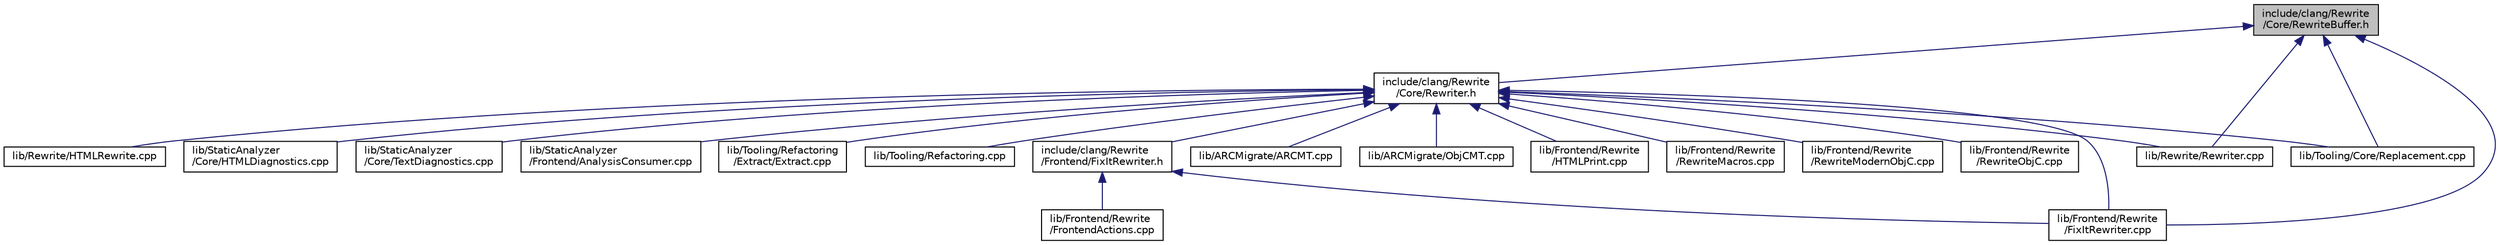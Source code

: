 digraph "include/clang/Rewrite/Core/RewriteBuffer.h"
{
 // LATEX_PDF_SIZE
  bgcolor="transparent";
  edge [fontname="Helvetica",fontsize="10",labelfontname="Helvetica",labelfontsize="10"];
  node [fontname="Helvetica",fontsize="10",shape=record];
  Node1 [label="include/clang/Rewrite\l/Core/RewriteBuffer.h",height=0.2,width=0.4,color="black", fillcolor="grey75", style="filled", fontcolor="black",tooltip=" "];
  Node1 -> Node2 [dir="back",color="midnightblue",fontsize="10",style="solid",fontname="Helvetica"];
  Node2 [label="include/clang/Rewrite\l/Core/Rewriter.h",height=0.2,width=0.4,color="black",URL="$Rewriter_8h.html",tooltip=" "];
  Node2 -> Node3 [dir="back",color="midnightblue",fontsize="10",style="solid",fontname="Helvetica"];
  Node3 [label="include/clang/Rewrite\l/Frontend/FixItRewriter.h",height=0.2,width=0.4,color="black",URL="$FixItRewriter_8h.html",tooltip=" "];
  Node3 -> Node4 [dir="back",color="midnightblue",fontsize="10",style="solid",fontname="Helvetica"];
  Node4 [label="lib/Frontend/Rewrite\l/FixItRewriter.cpp",height=0.2,width=0.4,color="black",URL="$FixItRewriter_8cpp.html",tooltip=" "];
  Node3 -> Node5 [dir="back",color="midnightblue",fontsize="10",style="solid",fontname="Helvetica"];
  Node5 [label="lib/Frontend/Rewrite\l/FrontendActions.cpp",height=0.2,width=0.4,color="black",URL="$Frontend_2Rewrite_2FrontendActions_8cpp.html",tooltip=" "];
  Node2 -> Node6 [dir="back",color="midnightblue",fontsize="10",style="solid",fontname="Helvetica"];
  Node6 [label="lib/ARCMigrate/ARCMT.cpp",height=0.2,width=0.4,color="black",URL="$ARCMT_8cpp.html",tooltip=" "];
  Node2 -> Node7 [dir="back",color="midnightblue",fontsize="10",style="solid",fontname="Helvetica"];
  Node7 [label="lib/ARCMigrate/ObjCMT.cpp",height=0.2,width=0.4,color="black",URL="$ObjCMT_8cpp.html",tooltip=" "];
  Node2 -> Node4 [dir="back",color="midnightblue",fontsize="10",style="solid",fontname="Helvetica"];
  Node2 -> Node8 [dir="back",color="midnightblue",fontsize="10",style="solid",fontname="Helvetica"];
  Node8 [label="lib/Frontend/Rewrite\l/HTMLPrint.cpp",height=0.2,width=0.4,color="black",URL="$HTMLPrint_8cpp.html",tooltip=" "];
  Node2 -> Node9 [dir="back",color="midnightblue",fontsize="10",style="solid",fontname="Helvetica"];
  Node9 [label="lib/Frontend/Rewrite\l/RewriteMacros.cpp",height=0.2,width=0.4,color="black",URL="$RewriteMacros_8cpp.html",tooltip=" "];
  Node2 -> Node10 [dir="back",color="midnightblue",fontsize="10",style="solid",fontname="Helvetica"];
  Node10 [label="lib/Frontend/Rewrite\l/RewriteModernObjC.cpp",height=0.2,width=0.4,color="black",URL="$RewriteModernObjC_8cpp.html",tooltip=" "];
  Node2 -> Node11 [dir="back",color="midnightblue",fontsize="10",style="solid",fontname="Helvetica"];
  Node11 [label="lib/Frontend/Rewrite\l/RewriteObjC.cpp",height=0.2,width=0.4,color="black",URL="$RewriteObjC_8cpp.html",tooltip=" "];
  Node2 -> Node12 [dir="back",color="midnightblue",fontsize="10",style="solid",fontname="Helvetica"];
  Node12 [label="lib/Rewrite/HTMLRewrite.cpp",height=0.2,width=0.4,color="black",URL="$HTMLRewrite_8cpp.html",tooltip=" "];
  Node2 -> Node13 [dir="back",color="midnightblue",fontsize="10",style="solid",fontname="Helvetica"];
  Node13 [label="lib/Rewrite/Rewriter.cpp",height=0.2,width=0.4,color="black",URL="$Rewriter_8cpp.html",tooltip=" "];
  Node2 -> Node14 [dir="back",color="midnightblue",fontsize="10",style="solid",fontname="Helvetica"];
  Node14 [label="lib/StaticAnalyzer\l/Core/HTMLDiagnostics.cpp",height=0.2,width=0.4,color="black",URL="$HTMLDiagnostics_8cpp.html",tooltip=" "];
  Node2 -> Node15 [dir="back",color="midnightblue",fontsize="10",style="solid",fontname="Helvetica"];
  Node15 [label="lib/StaticAnalyzer\l/Core/TextDiagnostics.cpp",height=0.2,width=0.4,color="black",URL="$TextDiagnostics_8cpp.html",tooltip=" "];
  Node2 -> Node16 [dir="back",color="midnightblue",fontsize="10",style="solid",fontname="Helvetica"];
  Node16 [label="lib/StaticAnalyzer\l/Frontend/AnalysisConsumer.cpp",height=0.2,width=0.4,color="black",URL="$AnalysisConsumer_8cpp.html",tooltip=" "];
  Node2 -> Node17 [dir="back",color="midnightblue",fontsize="10",style="solid",fontname="Helvetica"];
  Node17 [label="lib/Tooling/Core/Replacement.cpp",height=0.2,width=0.4,color="black",URL="$Replacement_8cpp.html",tooltip=" "];
  Node2 -> Node18 [dir="back",color="midnightblue",fontsize="10",style="solid",fontname="Helvetica"];
  Node18 [label="lib/Tooling/Refactoring\l/Extract/Extract.cpp",height=0.2,width=0.4,color="black",URL="$Extract_8cpp.html",tooltip=" "];
  Node2 -> Node19 [dir="back",color="midnightblue",fontsize="10",style="solid",fontname="Helvetica"];
  Node19 [label="lib/Tooling/Refactoring.cpp",height=0.2,width=0.4,color="black",URL="$Refactoring_8cpp.html",tooltip=" "];
  Node1 -> Node4 [dir="back",color="midnightblue",fontsize="10",style="solid",fontname="Helvetica"];
  Node1 -> Node13 [dir="back",color="midnightblue",fontsize="10",style="solid",fontname="Helvetica"];
  Node1 -> Node17 [dir="back",color="midnightblue",fontsize="10",style="solid",fontname="Helvetica"];
}
